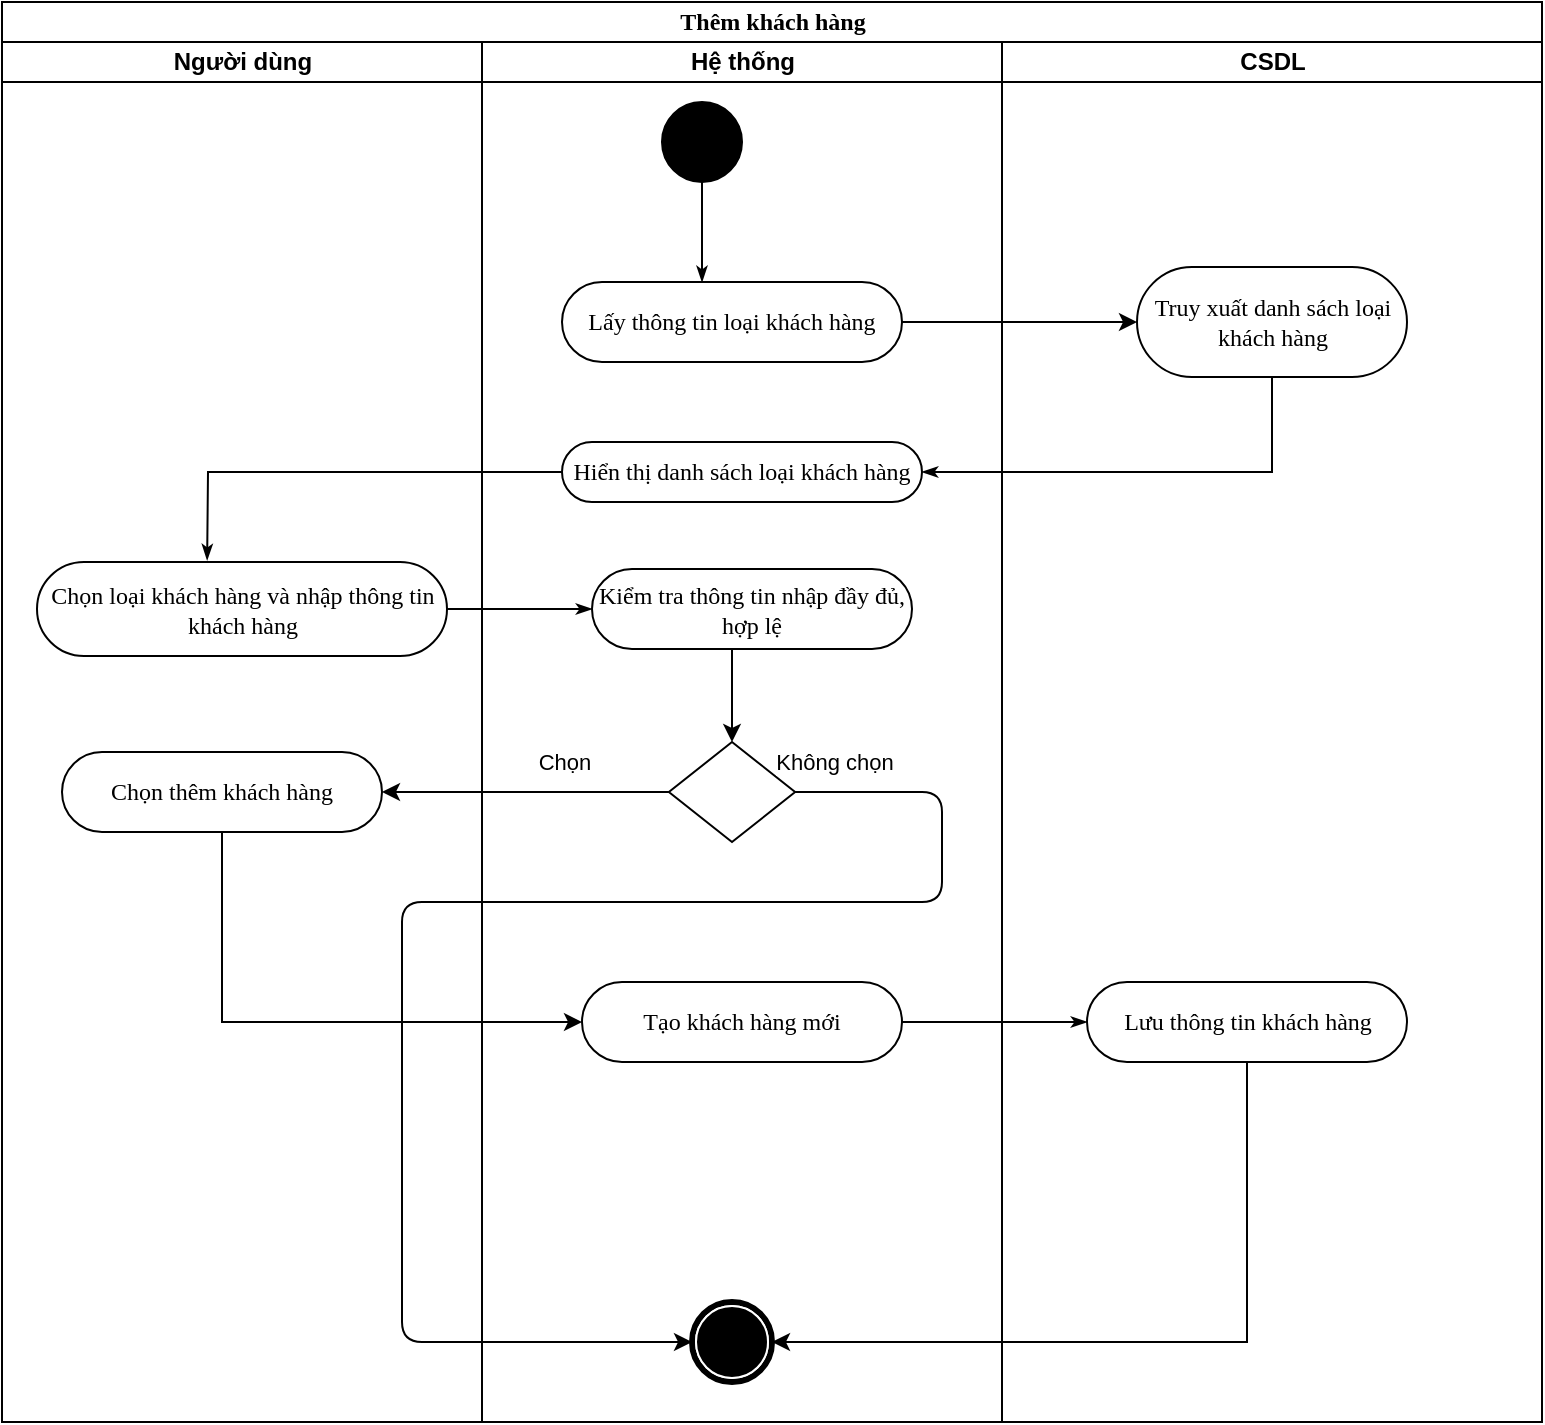 <mxfile version="13.3.5" type="google"><diagram name="Page-1" id="0783ab3e-0a74-02c8-0abd-f7b4e66b4bec"><mxGraphModel dx="-14" dy="332" grid="1" gridSize="10" guides="1" tooltips="1" connect="1" arrows="1" fold="1" page="1" pageScale="1" pageWidth="850" pageHeight="1100" background="#ffffff" math="0" shadow="0"><root><mxCell id="0"/><mxCell id="1" parent="0"/><mxCell id="oPgXVYBWoIYFumXMSpMI-64" value="Thêm khách hàng" style="swimlane;html=1;childLayout=stackLayout;startSize=20;rounded=0;shadow=0;comic=0;labelBackgroundColor=none;strokeWidth=1;fontFamily=Verdana;fontSize=12;align=center;" vertex="1" parent="1"><mxGeometry x="910" y="50" width="770" height="710" as="geometry"/></mxCell><mxCell id="oPgXVYBWoIYFumXMSpMI-65" value="" style="endArrow=classic;html=1;exitX=1;exitY=0.5;exitDx=0;exitDy=0;entryX=0;entryY=0.5;entryDx=0;entryDy=0;" edge="1" parent="oPgXVYBWoIYFumXMSpMI-64" source="oPgXVYBWoIYFumXMSpMI-72" target="oPgXVYBWoIYFumXMSpMI-83"><mxGeometry width="50" height="50" relative="1" as="geometry"><mxPoint x="250" y="250" as="sourcePoint"/><mxPoint x="300" y="200" as="targetPoint"/></mxGeometry></mxCell><mxCell id="oPgXVYBWoIYFumXMSpMI-66" value="Người dùng" style="swimlane;html=1;startSize=20;" vertex="1" parent="oPgXVYBWoIYFumXMSpMI-64"><mxGeometry y="20" width="240" height="690" as="geometry"/></mxCell><mxCell id="oPgXVYBWoIYFumXMSpMI-67" value="Chọn loại khách hàng&amp;nbsp;và nhập thông tin khách hàng" style="rounded=1;whiteSpace=wrap;html=1;shadow=0;comic=0;labelBackgroundColor=none;strokeWidth=1;fontFamily=Verdana;fontSize=12;align=center;arcSize=50;" vertex="1" parent="oPgXVYBWoIYFumXMSpMI-66"><mxGeometry x="17.5" y="260" width="205" height="47" as="geometry"/></mxCell><mxCell id="oPgXVYBWoIYFumXMSpMI-68" value="Chọn thêm khách hàng" style="rounded=1;whiteSpace=wrap;html=1;shadow=0;comic=0;labelBackgroundColor=none;strokeWidth=1;fontFamily=Verdana;fontSize=12;align=center;arcSize=50;" vertex="1" parent="oPgXVYBWoIYFumXMSpMI-66"><mxGeometry x="30" y="355" width="160" height="40" as="geometry"/></mxCell><mxCell id="oPgXVYBWoIYFumXMSpMI-69" value="Hệ thống" style="swimlane;html=1;startSize=20;" vertex="1" parent="oPgXVYBWoIYFumXMSpMI-64"><mxGeometry x="240" y="20" width="260.0" height="690" as="geometry"/></mxCell><mxCell id="oPgXVYBWoIYFumXMSpMI-70" value="" style="shape=mxgraph.bpmn.shape;html=1;verticalLabelPosition=bottom;labelBackgroundColor=#ffffff;verticalAlign=top;perimeter=ellipsePerimeter;outline=end;symbol=terminate;rounded=0;shadow=0;comic=0;strokeWidth=1;fontFamily=Verdana;fontSize=12;align=center;" vertex="1" parent="oPgXVYBWoIYFumXMSpMI-69"><mxGeometry x="105" y="630" width="40" height="40" as="geometry"/></mxCell><mxCell id="oPgXVYBWoIYFumXMSpMI-71" value="Tạo khách hàng mới" style="rounded=1;whiteSpace=wrap;html=1;shadow=0;comic=0;labelBackgroundColor=none;strokeWidth=1;fontFamily=Verdana;fontSize=12;align=center;arcSize=50;" vertex="1" parent="oPgXVYBWoIYFumXMSpMI-69"><mxGeometry x="50" y="470" width="160" height="40" as="geometry"/></mxCell><mxCell id="oPgXVYBWoIYFumXMSpMI-72" value="&lt;font style=&quot;font-size: 12px&quot;&gt;Lấy thông tin loại khách hàng&lt;/font&gt;" style="rounded=1;whiteSpace=wrap;html=1;shadow=0;comic=0;labelBackgroundColor=none;strokeWidth=1;fontFamily=Verdana;fontSize=12;align=center;arcSize=50;" vertex="1" parent="oPgXVYBWoIYFumXMSpMI-69"><mxGeometry x="40" y="120" width="170" height="40" as="geometry"/></mxCell><mxCell id="oPgXVYBWoIYFumXMSpMI-73" value="" style="ellipse;whiteSpace=wrap;html=1;rounded=0;shadow=0;comic=0;labelBackgroundColor=none;strokeWidth=1;fillColor=#000000;fontFamily=Verdana;fontSize=12;align=center;" vertex="1" parent="oPgXVYBWoIYFumXMSpMI-69"><mxGeometry x="90" y="30" width="40" height="40" as="geometry"/></mxCell><mxCell id="oPgXVYBWoIYFumXMSpMI-74" style="edgeStyle=orthogonalEdgeStyle;rounded=0;html=1;labelBackgroundColor=none;startArrow=none;startFill=0;startSize=5;endArrow=classicThin;endFill=1;endSize=5;jettySize=auto;orthogonalLoop=1;strokeWidth=1;fontFamily=Verdana;fontSize=12" edge="1" parent="oPgXVYBWoIYFumXMSpMI-69" source="oPgXVYBWoIYFumXMSpMI-73" target="oPgXVYBWoIYFumXMSpMI-72"><mxGeometry relative="1" as="geometry"><Array as="points"><mxPoint x="110" y="125"/><mxPoint x="110" y="125"/></Array></mxGeometry></mxCell><mxCell id="oPgXVYBWoIYFumXMSpMI-75" value="" style="rhombus;whiteSpace=wrap;html=1;" vertex="1" parent="oPgXVYBWoIYFumXMSpMI-69"><mxGeometry x="93.44" y="350" width="63.12" height="50" as="geometry"/></mxCell><mxCell id="oPgXVYBWoIYFumXMSpMI-76" value="&lt;font style=&quot;font-size: 12px&quot;&gt;Hiển thị danh sách loại khách hàng&lt;/font&gt;" style="rounded=1;whiteSpace=wrap;html=1;shadow=0;comic=0;labelBackgroundColor=none;strokeWidth=1;fontFamily=Verdana;fontSize=12;align=center;arcSize=50;" vertex="1" parent="oPgXVYBWoIYFumXMSpMI-69"><mxGeometry x="40" y="200" width="180" height="30" as="geometry"/></mxCell><mxCell id="oPgXVYBWoIYFumXMSpMI-77" value="Kiểm tra thông tin nhập đầy đủ, hợp lệ&lt;span style=&quot;color: rgba(0 , 0 , 0 , 0) ; font-family: monospace ; font-size: 0px&quot;&gt;%3CmxGraphModel%3E%3Croot%3E%3CmxCell%20id%3D%220%22%2F%3E%3CmxCell%20id%3D%221%22%20parent%3D%220%22%2F%3E%3CmxCell%20id%3D%222%22%20style%3D%22rounded%3D0%3Bhtml%3D1%3BlabelBackgroundColor%3Dnone%3BstartArrow%3Dnone%3BstartFill%3D0%3BstartSize%3D5%3BendArrow%3DclassicThin%3BendFill%3D1%3BendSize%3D5%3BjettySize%3Dauto%3BorthogonalLoop%3D1%3BstrokeWidth%3D1%3BfontFamily%3DVerdana%3BfontSize%3D12%3BexitX%3D1%3BexitY%3D0.5%3BexitDx%3D0%3BexitDy%3D0%3BentryX%3D1%3BentryY%3D0.5%3BentryDx%3D0%3BentryDy%3D0%3B%22%20edge%3D%221%22%20parent%3D%221%22%3E%3CmxGeometry%20relative%3D%221%22%20as%3D%22geometry%22%3E%3CmxPoint%20x%3D%22473.13%22%20y%3D%22624.5%22%20as%3D%22sourcePoint%22%2F%3E%3CmxPoint%20x%3D%22280%22%20y%3D%22790%22%20as%3D%22targetPoint%22%2F%3E%3CArray%20as%3D%22points%22%3E%3CmxPoint%20x%3D%22620%22%20y%3D%22625%22%2F%3E%3CmxPoint%20x%3D%22620%22%20y%3D%22790%22%2F%3E%3C%2FArray%3E%3C%2FmxGeometry%3E%3C%2FmxCell%3E%3C%2Froot%3E%3C%2FmxGraphModel%3E&lt;/span&gt;" style="rounded=1;whiteSpace=wrap;html=1;shadow=0;comic=0;labelBackgroundColor=none;strokeWidth=1;fontFamily=Verdana;fontSize=12;align=center;arcSize=50;" vertex="1" parent="oPgXVYBWoIYFumXMSpMI-69"><mxGeometry x="55" y="263.5" width="160" height="40" as="geometry"/></mxCell><mxCell id="oPgXVYBWoIYFumXMSpMI-78" value="" style="edgeStyle=orthogonalEdgeStyle;rounded=0;orthogonalLoop=1;jettySize=auto;html=1;entryX=0.5;entryY=0;entryDx=0;entryDy=0;" edge="1" parent="oPgXVYBWoIYFumXMSpMI-69" source="oPgXVYBWoIYFumXMSpMI-77" target="oPgXVYBWoIYFumXMSpMI-75"><mxGeometry relative="1" as="geometry"><Array as="points"><mxPoint x="125" y="310"/><mxPoint x="125" y="310"/></Array></mxGeometry></mxCell><mxCell id="oPgXVYBWoIYFumXMSpMI-79" value="" style="endArrow=classic;html=1;exitX=1;exitY=0.5;exitDx=0;exitDy=0;entryX=0;entryY=0.5;entryDx=0;entryDy=0;" edge="1" parent="oPgXVYBWoIYFumXMSpMI-69" source="oPgXVYBWoIYFumXMSpMI-75" target="oPgXVYBWoIYFumXMSpMI-70"><mxGeometry width="50" height="50" relative="1" as="geometry"><mxPoint x="120" y="630" as="sourcePoint"/><mxPoint x="170" y="580" as="targetPoint"/><Array as="points"><mxPoint x="230" y="375"/><mxPoint x="230" y="430"/><mxPoint x="-40" y="430"/><mxPoint x="-40" y="580"/><mxPoint x="-40" y="650"/></Array></mxGeometry></mxCell><mxCell id="oPgXVYBWoIYFumXMSpMI-80" value="Không chọn" style="edgeLabel;html=1;align=center;verticalAlign=middle;resizable=0;points=[];" vertex="1" connectable="0" parent="oPgXVYBWoIYFumXMSpMI-79"><mxGeometry x="-0.588" y="-4" relative="1" as="geometry"><mxPoint x="-25.44" y="-66" as="offset"/></mxGeometry></mxCell><mxCell id="oPgXVYBWoIYFumXMSpMI-81" value="CSDL" style="swimlane;html=1;startSize=20;" vertex="1" parent="oPgXVYBWoIYFumXMSpMI-64"><mxGeometry x="500.0" y="20" width="270" height="690" as="geometry"/></mxCell><mxCell id="oPgXVYBWoIYFumXMSpMI-83" value="&lt;font style=&quot;font-size: 12px&quot;&gt;Truy xuất danh sách loại khách hàng&lt;/font&gt;" style="rounded=1;whiteSpace=wrap;html=1;shadow=0;comic=0;labelBackgroundColor=none;strokeWidth=1;fontFamily=Verdana;fontSize=12;align=center;arcSize=50;" vertex="1" parent="oPgXVYBWoIYFumXMSpMI-81"><mxGeometry x="67.5" y="112.5" width="135" height="55" as="geometry"/></mxCell><mxCell id="oPgXVYBWoIYFumXMSpMI-82" value="Lưu thông tin khách hàng" style="rounded=1;whiteSpace=wrap;html=1;shadow=0;comic=0;labelBackgroundColor=none;strokeWidth=1;fontFamily=Verdana;fontSize=12;align=center;arcSize=50;" vertex="1" parent="oPgXVYBWoIYFumXMSpMI-81"><mxGeometry x="42.5" y="470" width="160" height="40" as="geometry"/></mxCell><mxCell id="oPgXVYBWoIYFumXMSpMI-84" style="rounded=0;html=1;labelBackgroundColor=none;startArrow=none;startFill=0;startSize=5;endArrow=classicThin;endFill=1;endSize=5;jettySize=auto;orthogonalLoop=1;strokeWidth=1;fontFamily=Verdana;fontSize=12;entryX=0.415;entryY=-0.02;entryDx=0;entryDy=0;entryPerimeter=0;exitX=0;exitY=0.5;exitDx=0;exitDy=0;" edge="1" parent="oPgXVYBWoIYFumXMSpMI-64" source="oPgXVYBWoIYFumXMSpMI-76" target="oPgXVYBWoIYFumXMSpMI-67"><mxGeometry relative="1" as="geometry"><mxPoint x="295" y="260" as="sourcePoint"/><mxPoint x="633" y="320" as="targetPoint"/><Array as="points"><mxPoint x="138" y="235"/><mxPoint x="103" y="235"/></Array></mxGeometry></mxCell><mxCell id="oPgXVYBWoIYFumXMSpMI-85" style="rounded=0;html=1;labelBackgroundColor=none;startArrow=none;startFill=0;startSize=5;endArrow=classicThin;endFill=1;endSize=5;jettySize=auto;orthogonalLoop=1;strokeWidth=1;fontFamily=Verdana;fontSize=12;exitX=0.5;exitY=1;exitDx=0;exitDy=0;entryX=1;entryY=0.5;entryDx=0;entryDy=0;" edge="1" parent="oPgXVYBWoIYFumXMSpMI-64" source="oPgXVYBWoIYFumXMSpMI-83" target="oPgXVYBWoIYFumXMSpMI-76"><mxGeometry relative="1" as="geometry"><mxPoint x="583.75" y="268" as="sourcePoint"/><mxPoint x="561.25" y="298" as="targetPoint"/><Array as="points"><mxPoint x="635" y="235"/></Array></mxGeometry></mxCell><mxCell id="oPgXVYBWoIYFumXMSpMI-86" style="rounded=0;html=1;labelBackgroundColor=none;startArrow=none;startFill=0;startSize=5;endArrow=classicThin;endFill=1;endSize=5;jettySize=auto;orthogonalLoop=1;strokeWidth=1;fontFamily=Verdana;fontSize=12;entryX=0;entryY=0.5;entryDx=0;entryDy=0;exitX=1;exitY=0.5;exitDx=0;exitDy=0;" edge="1" parent="oPgXVYBWoIYFumXMSpMI-64" source="oPgXVYBWoIYFumXMSpMI-67" target="oPgXVYBWoIYFumXMSpMI-77"><mxGeometry relative="1" as="geometry"><mxPoint x="370" y="450" as="sourcePoint"/><mxPoint x="370" y="530" as="targetPoint"/></mxGeometry></mxCell><mxCell id="oPgXVYBWoIYFumXMSpMI-87" value="" style="edgeStyle=orthogonalEdgeStyle;rounded=0;orthogonalLoop=1;jettySize=auto;html=1;entryX=1;entryY=0.5;entryDx=0;entryDy=0;exitX=0.5;exitY=1;exitDx=0;exitDy=0;" edge="1" parent="oPgXVYBWoIYFumXMSpMI-64" source="oPgXVYBWoIYFumXMSpMI-82" target="oPgXVYBWoIYFumXMSpMI-70"><mxGeometry relative="1" as="geometry"><mxPoint x="622.5" y="630" as="sourcePoint"/><mxPoint x="690" y="910" as="targetPoint"/><Array as="points"><mxPoint x="623" y="670"/></Array></mxGeometry></mxCell><mxCell id="oPgXVYBWoIYFumXMSpMI-88" value="" style="endArrow=classic;html=1;exitX=0;exitY=0.5;exitDx=0;exitDy=0;entryX=1;entryY=0.5;entryDx=0;entryDy=0;" edge="1" parent="oPgXVYBWoIYFumXMSpMI-64" source="oPgXVYBWoIYFumXMSpMI-75" target="oPgXVYBWoIYFumXMSpMI-68"><mxGeometry width="50" height="50" relative="1" as="geometry"><mxPoint x="360" y="450" as="sourcePoint"/><mxPoint x="410" y="400" as="targetPoint"/></mxGeometry></mxCell><mxCell id="oPgXVYBWoIYFumXMSpMI-89" value="Chọn" style="edgeLabel;html=1;align=center;verticalAlign=middle;resizable=0;points=[];" vertex="1" connectable="0" parent="oPgXVYBWoIYFumXMSpMI-88"><mxGeometry x="-0.406" y="-1" relative="1" as="geometry"><mxPoint x="-10.44" y="-14" as="offset"/></mxGeometry></mxCell><mxCell id="oPgXVYBWoIYFumXMSpMI-90" value="" style="edgeStyle=orthogonalEdgeStyle;rounded=0;orthogonalLoop=1;jettySize=auto;html=1;exitX=0.5;exitY=1;exitDx=0;exitDy=0;entryX=0;entryY=0.5;entryDx=0;entryDy=0;" edge="1" parent="oPgXVYBWoIYFumXMSpMI-64" source="oPgXVYBWoIYFumXMSpMI-68" target="oPgXVYBWoIYFumXMSpMI-71"><mxGeometry relative="1" as="geometry"><mxPoint x="140" y="600" as="sourcePoint"/><mxPoint x="110" y="750" as="targetPoint"/><Array as="points"><mxPoint x="110" y="510"/></Array></mxGeometry></mxCell><mxCell id="oPgXVYBWoIYFumXMSpMI-91" style="rounded=0;html=1;labelBackgroundColor=none;startArrow=none;startFill=0;startSize=5;endArrow=classicThin;endFill=1;endSize=5;jettySize=auto;orthogonalLoop=1;strokeWidth=1;fontFamily=Verdana;fontSize=12;exitX=1;exitY=0.5;exitDx=0;exitDy=0;entryX=0;entryY=0.5;entryDx=0;entryDy=0;" edge="1" parent="oPgXVYBWoIYFumXMSpMI-64" source="oPgXVYBWoIYFumXMSpMI-71" target="oPgXVYBWoIYFumXMSpMI-82"><mxGeometry relative="1" as="geometry"><mxPoint x="480" y="710" as="sourcePoint"/><mxPoint x="541" y="709.5" as="targetPoint"/><Array as="points"/></mxGeometry></mxCell></root></mxGraphModel></diagram></mxfile>